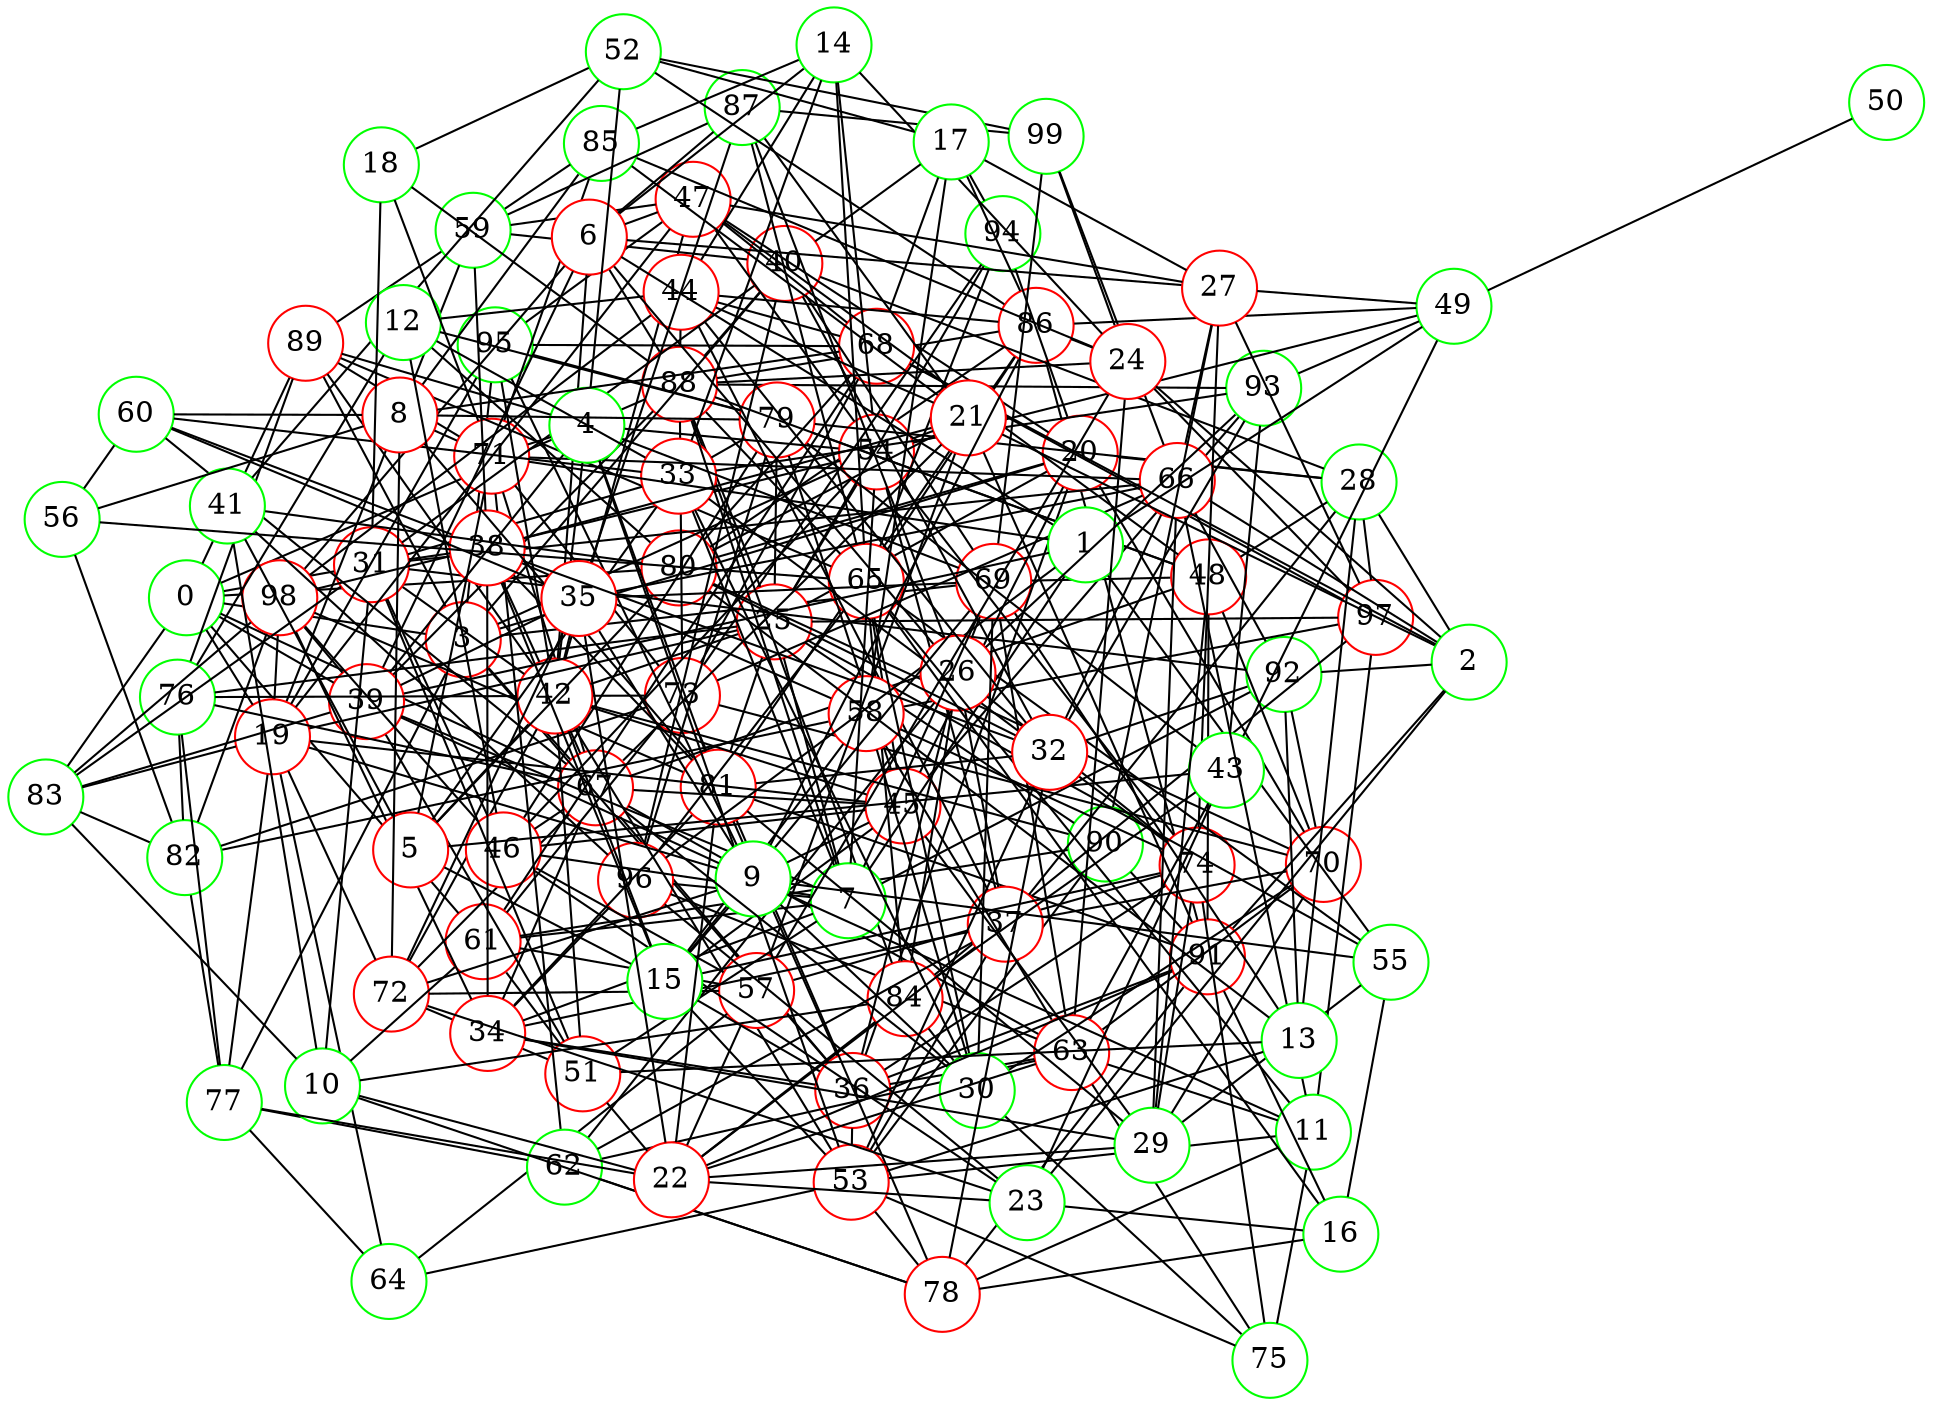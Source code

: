 graph {
graph ["layout"="fdp"]
node ["style"="filled","fillcolor"="white","fixedsize"="true","shape"="circle"]
"0" ["color"="green"]
"80" ["color"="red"]
"86" ["color"="red"]
"88" ["color"="red"]
"93" ["color"="green"]
"91" ["color"="red"]
"3" ["color"="red"]
"67" ["color"="red"]
"71" ["color"="red"]
"85" ["color"="green"]
"89" ["color"="red"]
"73" ["color"="red"]
"82" ["color"="green"]
"98" ["color"="red"]
"83" ["color"="green"]
"76" ["color"="green"]
"77" ["color"="green"]
"78" ["color"="red"]
"94" ["color"="green"]
"72" ["color"="red"]
"20" ["color"="red"]
"36" ["color"="red"]
"81" ["color"="red"]
"53" ["color"="red"]
"64" ["color"="green"]
"90" ["color"="green"]
"75" ["color"="green"]
"74" ["color"="red"]
"63" ["color"="red"]
"96" ["color"="red"]
"69" ["color"="red"]
"99" ["color"="green"]
"70" ["color"="red"]
"92" ["color"="green"]
"25" ["color"="red"]
"97" ["color"="red"]
"42" ["color"="red"]
"45" ["color"="red"]
"65" ["color"="red"]
"84" ["color"="red"]
"87" ["color"="green"]
"46" ["color"="red"]
"54" ["color"="red"]
"57" ["color"="red"]
"61" ["color"="red"]
"68" ["color"="red"]
"95" ["color"="green"]
"79" ["color"="red"]
"47" ["color"="red"]
"48" ["color"="red"]
"59" ["color"="green"]
"51" ["color"="red"]
"55" ["color"="green"]
"28" ["color"="green"]
"37" ["color"="red"]
"44" ["color"="red"]
"62" ["color"="green"]
"40" ["color"="red"]
"19" ["color"="red"]
"39" ["color"="red"]
"31" ["color"="red"]
"33" ["color"="red"]
"60" ["color"="green"]
"66" ["color"="red"]
"38" ["color"="red"]
"58" ["color"="red"]
"1" ["color"="green"]
"49" ["color"="green"]
"50" ["color"="green"]
"6" ["color"="red"]
"26" ["color"="red"]
"27" ["color"="red"]
"14" ["color"="green"]
"24" ["color"="red"]
"7" ["color"="green"]
"34" ["color"="red"]
"2" ["color"="green"]
"21" ["color"="red"]
"23" ["color"="green"]
"43" ["color"="green"]
"4" ["color"="green"]
"52" ["color"="green"]
"5" ["color"="red"]
"41" ["color"="green"]
"15" ["color"="green"]
"8" ["color"="red"]
"56" ["color"="green"]
"9" ["color"="green"]
"35" ["color"="red"]
"11" ["color"="green"]
"30" ["color"="green"]
"10" ["color"="green"]
"22" ["color"="red"]
"29" ["color"="green"]
"12" ["color"="green"]
"13" ["color"="green"]
"16" ["color"="green"]
"17" ["color"="green"]
"18" ["color"="green"]
"32" ["color"="red"]
"0" -- "80"
"0" -- "3"
"0" -- "19"
"0" -- "67"
"0" -- "83"
"0" -- "39"
"0" -- "88"
"0" -- "89"
"0" -- "61"
"0" -- "31"
"80" -- "86"
"86" -- "88"
"86" -- "91"
"88" -- "93"
"3" -- "67"
"3" -- "20"
"3" -- "36"
"3" -- "69"
"3" -- "54"
"3" -- "40"
"3" -- "89"
"3" -- "77"
"3" -- "95"
"67" -- "71"
"67" -- "72"
"67" -- "76"
"71" -- "85"
"71" -- "73"
"71" -- "89"
"85" -- "89"
"73" -- "82"
"73" -- "88"
"73" -- "76"
"73" -- "78"
"73" -- "94"
"82" -- "98"
"82" -- "83"
"83" -- "98"
"76" -- "82"
"76" -- "89"
"76" -- "77"
"77" -- "82"
"78" -- "91"
"20" -- "80"
"20" -- "36"
"20" -- "70"
"20" -- "25"
"20" -- "28"
"20" -- "45"
"20" -- "94"
"20" -- "47"
"36" -- "81"
"36" -- "67"
"36" -- "53"
"36" -- "74"
"36" -- "91"
"36" -- "63"
"81" -- "98"
"81" -- "86"
"81" -- "91"
"53" -- "64"
"53" -- "90"
"53" -- "75"
"53" -- "78"
"64" -- "77"
"90" -- "91"
"74" -- "75"
"63" -- "96"
"63" -- "67"
"63" -- "69"
"63" -- "70"
"63" -- "75"
"69" -- "99"
"70" -- "80"
"70" -- "73"
"70" -- "92"
"25" -- "97"
"25" -- "42"
"25" -- "76"
"25" -- "79"
"25" -- "81"
"25" -- "54"
"25" -- "55"
"25" -- "88"
"25" -- "90"
"25" -- "94"
"42" -- "67"
"42" -- "72"
"42" -- "45"
"42" -- "47"
"42" -- "51"
"42" -- "53"
"42" -- "89"
"42" -- "90"
"42" -- "95"
"45" -- "65"
"45" -- "67"
"45" -- "93"
"45" -- "46"
"45" -- "79"
"65" -- "96"
"65" -- "84"
"65" -- "86"
"65" -- "87"
"65" -- "88"
"65" -- "89"
"65" -- "94"
"84" -- "97"
"84" -- "88"
"87" -- "99"
"46" -- "98"
"46" -- "67"
"46" -- "54"
"46" -- "57"
"46" -- "79"
"54" -- "98"
"54" -- "74"
"57" -- "64"
"57" -- "72"
"57" -- "74"
"57" -- "61"
"61" -- "68"
"61" -- "73"
"61" -- "90"
"68" -- "80"
"68" -- "97"
"68" -- "73"
"68" -- "95"
"79" -- "96"
"79" -- "95"
"47" -- "48"
"47" -- "68"
"47" -- "54"
"47" -- "59"
"47" -- "95"
"48" -- "67"
"48" -- "69"
"48" -- "70"
"48" -- "88"
"48" -- "91"
"48" -- "79"
"59" -- "87"
"51" -- "72"
"51" -- "61"
"55" -- "65"
"28" -- "48"
"28" -- "97"
"28" -- "37"
"28" -- "40"
"28" -- "79"
"37" -- "53"
"37" -- "54"
"37" -- "70"
"37" -- "44"
"37" -- "62"
"44" -- "98"
"44" -- "68"
"44" -- "86"
"44" -- "88"
"62" -- "71"
"62" -- "77"
"62" -- "78"
"62" -- "63"
"40" -- "96"
"40" -- "69"
"40" -- "88"
"40" -- "59"
"19" -- "64"
"19" -- "98"
"19" -- "83"
"19" -- "72"
"19" -- "25"
"19" -- "59"
"19" -- "45"
"19" -- "77"
"19" -- "47"
"19" -- "95"
"39" -- "98"
"39" -- "51"
"39" -- "83"
"39" -- "88"
"31" -- "33"
"31" -- "66"
"31" -- "51"
"31" -- "83"
"31" -- "38"
"31" -- "40"
"31" -- "42"
"31" -- "92"
"31" -- "46"
"33" -- "74"
"33" -- "60"
"33" -- "93"
"33" -- "79"
"60" -- "67"
"66" -- "99"
"66" -- "71"
"66" -- "73"
"66" -- "92"
"38" -- "81"
"38" -- "42"
"38" -- "58"
"38" -- "59"
"38" -- "60"
"58" -- "97"
"58" -- "82"
"58" -- "74"
"58" -- "63"
"1" -- "96"
"1" -- "49"
"1" -- "6"
"1" -- "7"
"1" -- "39"
"1" -- "55"
"1" -- "71"
"49" -- "50"
"49" -- "54"
"49" -- "86"
"49" -- "93"
"6" -- "98"
"6" -- "39"
"6" -- "87"
"6" -- "88"
"6" -- "26"
"6" -- "42"
"6" -- "27"
"6" -- "14"
"6" -- "47"
"26" -- "36"
"26" -- "84"
"26" -- "37"
"26" -- "69"
"26" -- "87"
"26" -- "74"
"26" -- "93"
"26" -- "62"
"27" -- "49"
"27" -- "97"
"27" -- "66"
"27" -- "74"
"27" -- "90"
"27" -- "47"
"14" -- "33"
"14" -- "65"
"14" -- "85"
"14" -- "54"
"14" -- "24"
"14" -- "44"
"24" -- "97"
"24" -- "99"
"24" -- "85"
"24" -- "86"
"24" -- "88"
"24" -- "57"
"24" -- "63"
"7" -- "96"
"7" -- "33"
"7" -- "34"
"7" -- "69"
"7" -- "39"
"7" -- "46"
"7" -- "51"
"7" -- "54"
"7" -- "88"
"7" -- "25"
"7" -- "92"
"7" -- "61"
"34" -- "96"
"34" -- "81"
"34" -- "98"
"34" -- "67"
"34" -- "36"
"34" -- "37"
"34" -- "38"
"2" -- "66"
"2" -- "68"
"2" -- "21"
"2" -- "23"
"2" -- "24"
"2" -- "91"
"2" -- "28"
"2" -- "92"
"21" -- "80"
"21" -- "67"
"21" -- "85"
"21" -- "38"
"21" -- "54"
"21" -- "87"
"21" -- "57"
"21" -- "91"
"21" -- "44"
"23" -- "96"
"23" -- "72"
"23" -- "43"
"23" -- "46"
"43" -- "49"
"43" -- "84"
"43" -- "93"
"43" -- "63"
"43" -- "79"
"4" -- "81"
"4" -- "52"
"4" -- "53"
"4" -- "69"
"4" -- "54"
"4" -- "39"
"4" -- "71"
"4" -- "89"
"4" -- "42"
"52" -- "99"
"52" -- "86"
"5" -- "80"
"5" -- "33"
"5" -- "71"
"5" -- "41"
"5" -- "42"
"5" -- "43"
"5" -- "15"
"41" -- "80"
"41" -- "96"
"41" -- "52"
"15" -- "36"
"15" -- "53"
"15" -- "69"
"15" -- "38"
"15" -- "42"
"15" -- "58"
"15" -- "74"
"15" -- "45"
"8" -- "81"
"8" -- "68"
"8" -- "85"
"8" -- "71"
"8" -- "56"
"8" -- "72"
"8" -- "60"
"8" -- "79"
"56" -- "65"
"56" -- "82"
"56" -- "60"
"9" -- "19"
"9" -- "35"
"9" -- "86"
"9" -- "39"
"9" -- "55"
"9" -- "72"
"9" -- "11"
"9" -- "45"
"9" -- "30"
"9" -- "15"
"9" -- "95"
"35" -- "66"
"35" -- "69"
"35" -- "39"
"35" -- "87"
"35" -- "72"
"35" -- "42"
"35" -- "60"
"11" -- "65"
"11" -- "97"
"11" -- "66"
"11" -- "53"
"11" -- "75"
"11" -- "78"
"11" -- "63"
"30" -- "33"
"30" -- "65"
"30" -- "67"
"30" -- "84"
"30" -- "69"
"30" -- "70"
"30" -- "58"
"30" -- "75"
"10" -- "83"
"10" -- "84"
"10" -- "22"
"10" -- "41"
"10" -- "61"
"10" -- "78"
"10" -- "31"
"22" -- "81"
"22" -- "35"
"22" -- "51"
"22" -- "84"
"22" -- "37"
"22" -- "23"
"22" -- "57"
"22" -- "91"
"22" -- "29"
"22" -- "77"
"22" -- "63"
"29" -- "48"
"29" -- "81"
"29" -- "34"
"29" -- "66"
"29" -- "70"
"29" -- "55"
"29" -- "74"
"29" -- "45"
"12" -- "80"
"12" -- "33"
"12" -- "44"
"12" -- "76"
"12" -- "46"
"12" -- "79"
"13" -- "80"
"13" -- "51"
"13" -- "53"
"13" -- "69"
"13" -- "28"
"13" -- "92"
"16" -- "65"
"16" -- "23"
"16" -- "55"
"16" -- "91"
"16" -- "78"
"17" -- "52"
"17" -- "68"
"17" -- "86"
"17" -- "40"
"17" -- "58"
"17" -- "27"
"17" -- "94"
"18" -- "52"
"18" -- "71"
"18" -- "88"
"18" -- "31"
"32" -- "80"
"32" -- "81"
"32" -- "66"
"32" -- "53"
"32" -- "38"
"32" -- "40"
"32" -- "44"
"32" -- "92"
"32" -- "93"
"32" -- "78"
}